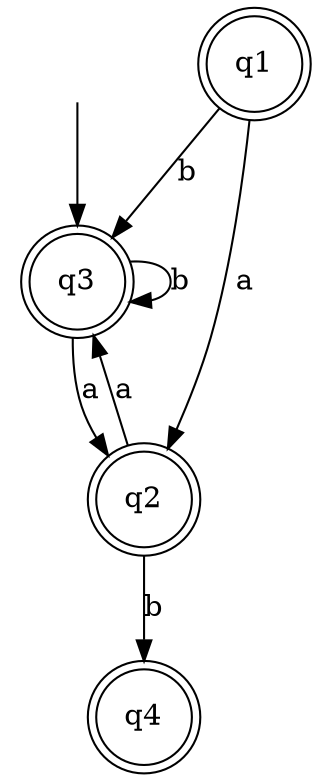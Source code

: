digraph {
	start [style = "invis"]
	start -> "q3"
	"q1" [shape=doublecircle]
	"q2" [shape=doublecircle]
	"q1" -> "q2"
[label = "a"]	"q3" [shape=doublecircle]
	"q1" -> "q3"
[label = "b"]	"q2" -> "q3"
[label = "a"]	"q4" [shape=doublecircle]
	"q2" -> "q4"
[label = "b"]	"q3" -> "q3"
[label = "b"]	"q3" -> "q2"
[label = "a"]}